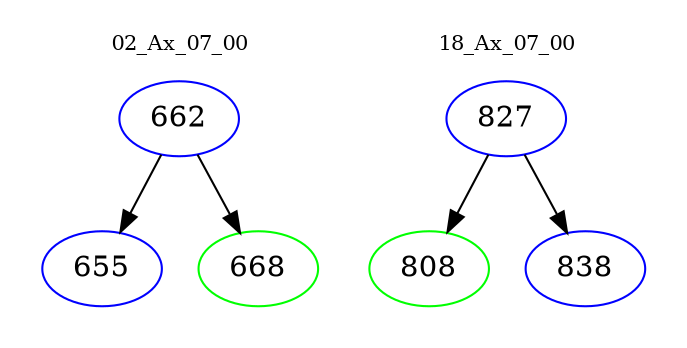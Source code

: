 digraph{
subgraph cluster_0 {
color = white
label = "02_Ax_07_00";
fontsize=10;
T0_662 [label="662", color="blue"]
T0_662 -> T0_655 [color="black"]
T0_655 [label="655", color="blue"]
T0_662 -> T0_668 [color="black"]
T0_668 [label="668", color="green"]
}
subgraph cluster_1 {
color = white
label = "18_Ax_07_00";
fontsize=10;
T1_827 [label="827", color="blue"]
T1_827 -> T1_808 [color="black"]
T1_808 [label="808", color="green"]
T1_827 -> T1_838 [color="black"]
T1_838 [label="838", color="blue"]
}
}
